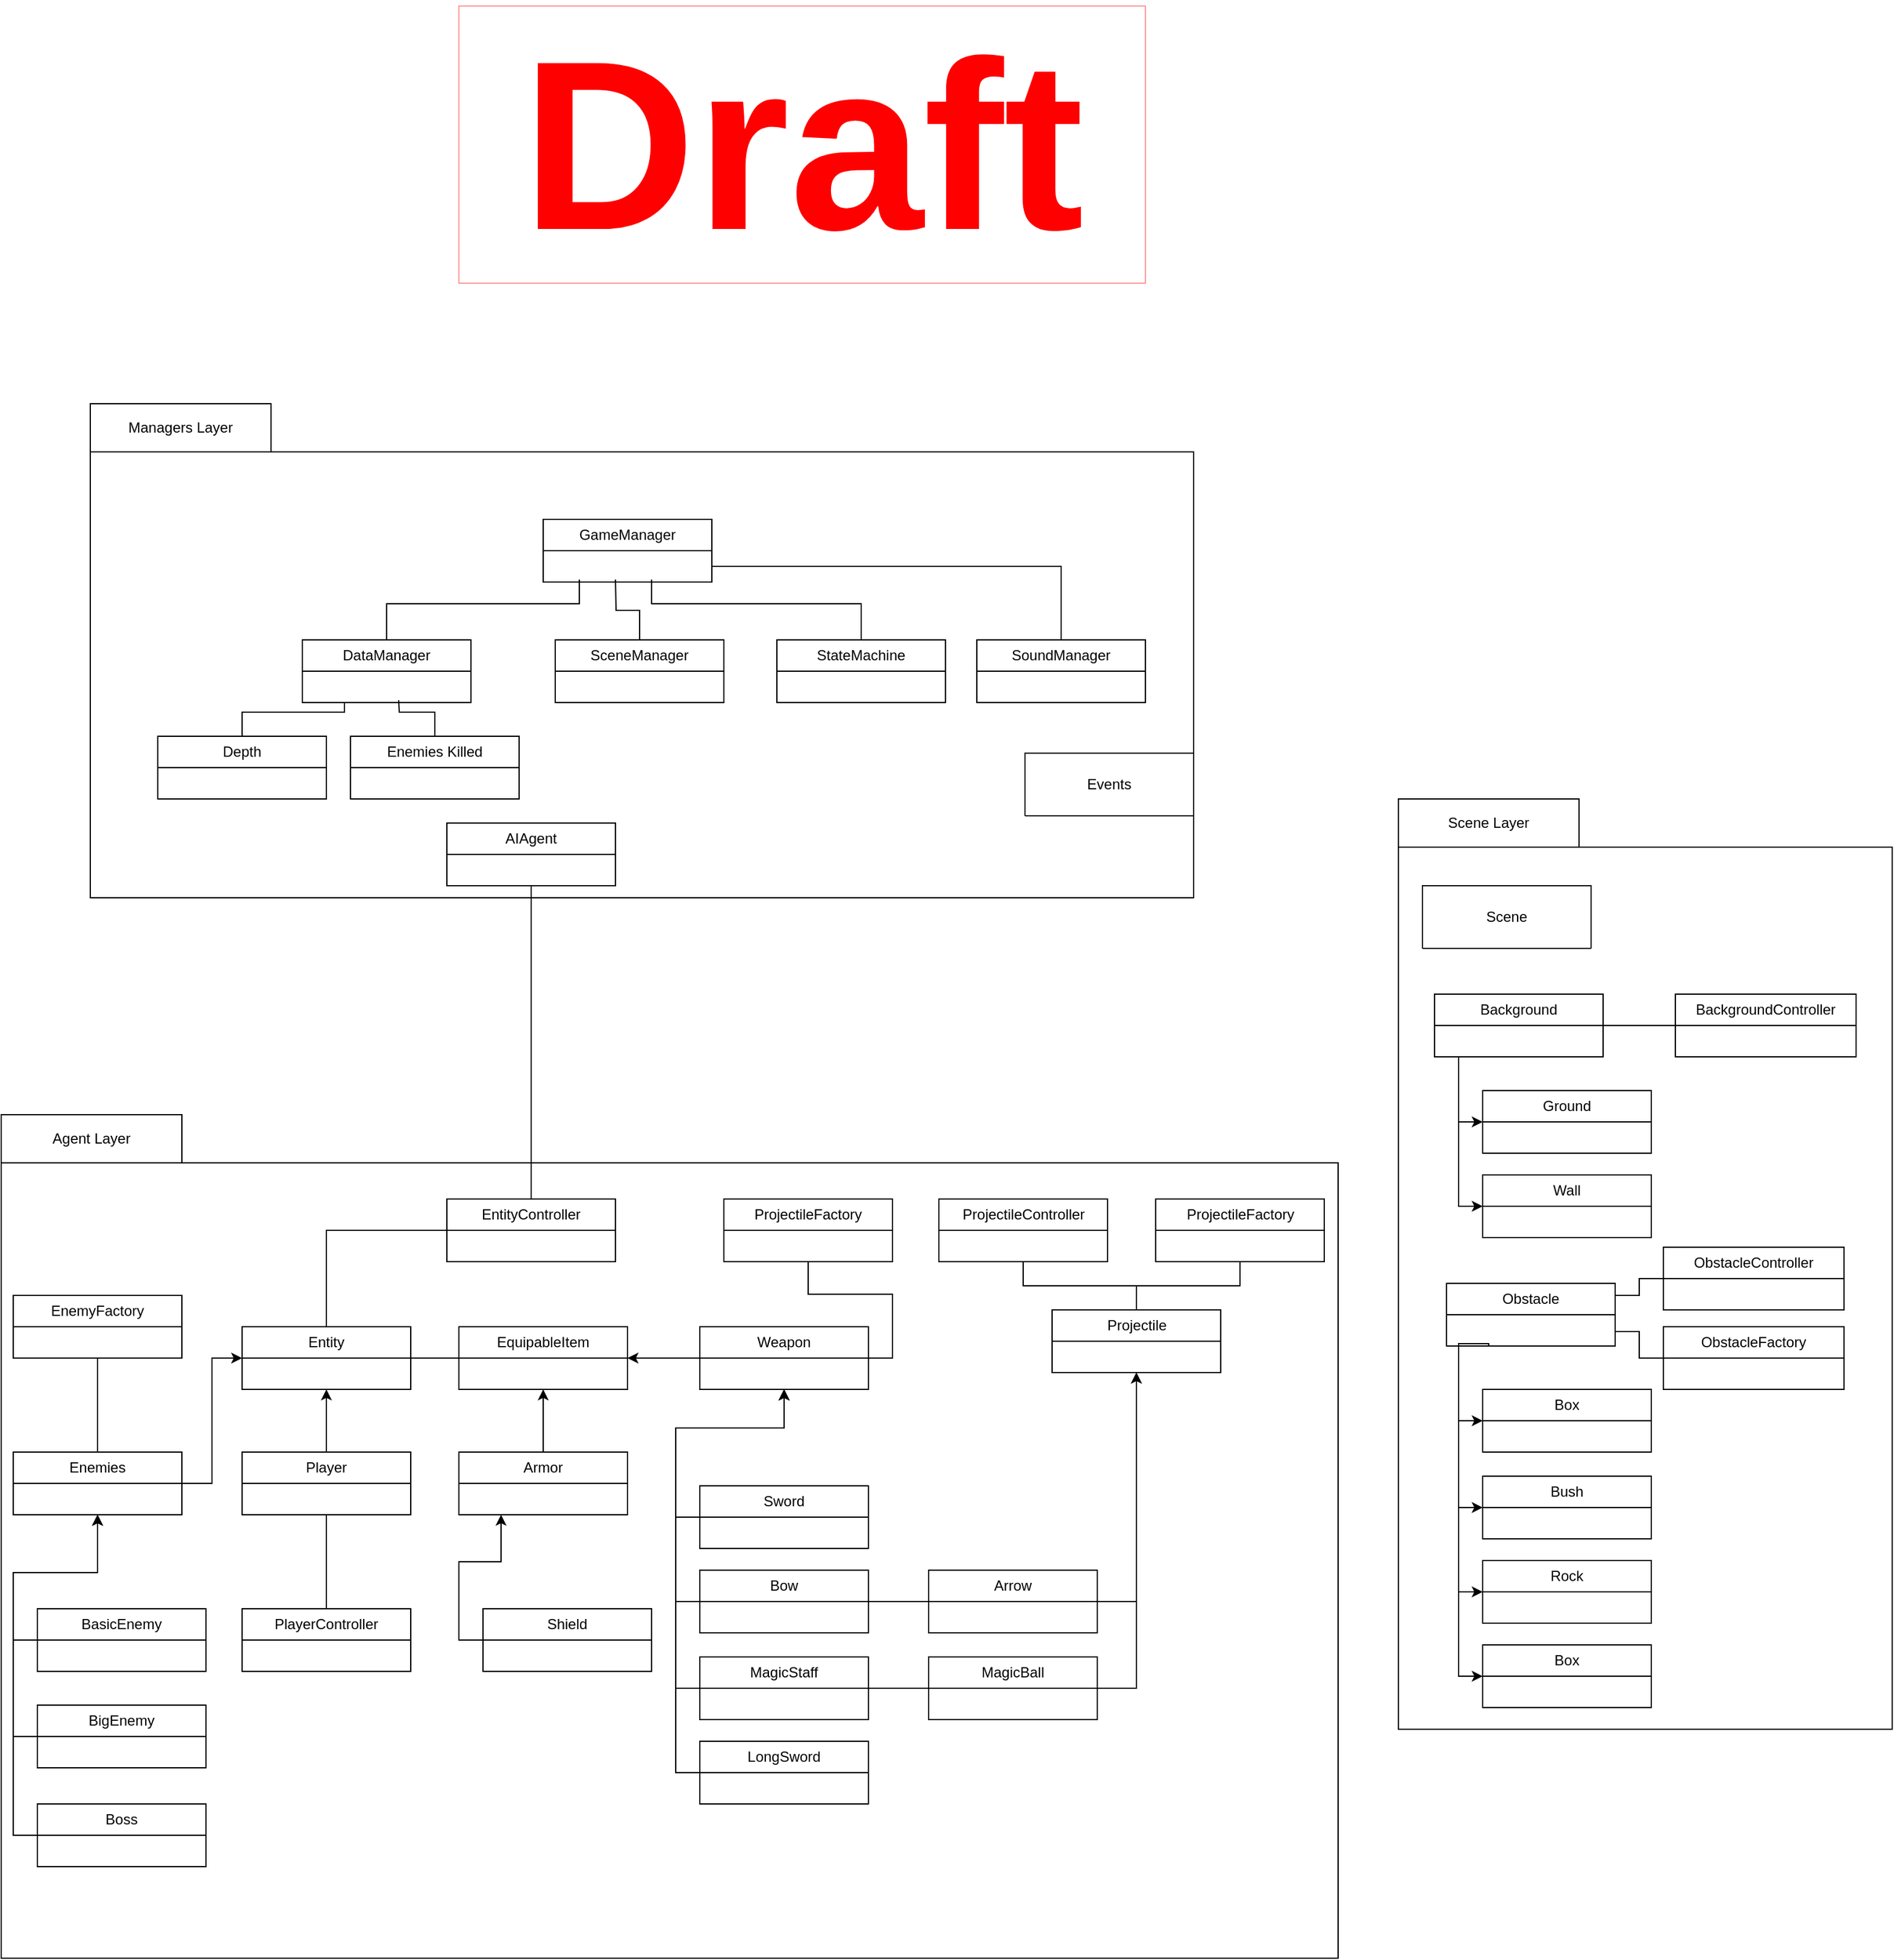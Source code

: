<mxfile version="24.8.4">
  <diagram name="Página-1" id="SKRLu6_MuARgDEXjkevO">
    <mxGraphModel dx="2263" dy="2077" grid="1" gridSize="10" guides="1" tooltips="1" connect="1" arrows="1" fold="1" page="1" pageScale="1" pageWidth="827" pageHeight="1169" math="0" shadow="0">
      <root>
        <mxCell id="0" />
        <mxCell id="1" parent="0" />
        <mxCell id="TCKFNK1VzcnC_DEqVwrI-56" value="" style="rounded=0;whiteSpace=wrap;html=1;fillColor=none;" parent="1" vertex="1">
          <mxGeometry x="-346" y="-450" width="916" height="370" as="geometry" />
        </mxCell>
        <mxCell id="TCKFNK1VzcnC_DEqVwrI-37" value="" style="rounded=0;whiteSpace=wrap;html=1;fillColor=none;" parent="1" vertex="1">
          <mxGeometry x="-420" y="140" width="1110" height="660" as="geometry" />
        </mxCell>
        <mxCell id="TCKFNK1VzcnC_DEqVwrI-40" value="" style="rounded=0;whiteSpace=wrap;html=1;fillColor=none;" parent="1" vertex="1">
          <mxGeometry x="740" y="-122" width="410" height="732" as="geometry" />
        </mxCell>
        <mxCell id="ePh-xBDJGtSykjtxWbjK-45" style="edgeStyle=orthogonalEdgeStyle;rounded=0;orthogonalLoop=1;jettySize=auto;html=1;exitX=1;exitY=0.5;exitDx=0;exitDy=0;entryX=0;entryY=0.5;entryDx=0;entryDy=0;" edge="1" parent="1" source="TCKFNK1VzcnC_DEqVwrI-7" target="TCKFNK1VzcnC_DEqVwrI-25">
          <mxGeometry relative="1" as="geometry" />
        </mxCell>
        <mxCell id="ePh-xBDJGtSykjtxWbjK-88" style="edgeStyle=orthogonalEdgeStyle;rounded=0;orthogonalLoop=1;jettySize=auto;html=1;exitX=0.5;exitY=0;exitDx=0;exitDy=0;entryX=0.5;entryY=1;entryDx=0;entryDy=0;endArrow=none;endFill=0;" edge="1" parent="1" source="TCKFNK1VzcnC_DEqVwrI-7" target="ePh-xBDJGtSykjtxWbjK-81">
          <mxGeometry relative="1" as="geometry" />
        </mxCell>
        <mxCell id="TCKFNK1VzcnC_DEqVwrI-7" value="Enemies" style="swimlane;fontStyle=0;childLayout=stackLayout;horizontal=1;startSize=26;fillColor=none;horizontalStack=0;resizeParent=1;resizeParentMax=0;resizeLast=0;collapsible=1;marginBottom=0;whiteSpace=wrap;html=1;" parent="1" vertex="1">
          <mxGeometry x="-410" y="380" width="140" height="52" as="geometry" />
        </mxCell>
        <mxCell id="TCKFNK1VzcnC_DEqVwrI-8" value="Scene" style="swimlane;fontStyle=0;childLayout=stackLayout;horizontal=1;startSize=52;fillColor=none;horizontalStack=0;resizeParent=1;resizeParentMax=0;resizeLast=0;collapsible=1;marginBottom=0;whiteSpace=wrap;html=1;" parent="1" vertex="1">
          <mxGeometry x="760" y="-90" width="140" height="52" as="geometry" />
        </mxCell>
        <mxCell id="ePh-xBDJGtSykjtxWbjK-9" style="edgeStyle=orthogonalEdgeStyle;rounded=0;orthogonalLoop=1;jettySize=auto;html=1;exitX=0.5;exitY=0;exitDx=0;exitDy=0;entryX=0;entryY=0.5;entryDx=0;entryDy=0;endArrow=none;endFill=0;" edge="1" parent="1" source="TCKFNK1VzcnC_DEqVwrI-25" target="TCKFNK1VzcnC_DEqVwrI-28">
          <mxGeometry relative="1" as="geometry">
            <Array as="points">
              <mxPoint x="-150" y="196" />
            </Array>
          </mxGeometry>
        </mxCell>
        <mxCell id="TCKFNK1VzcnC_DEqVwrI-25" value="Entity" style="swimlane;fontStyle=0;childLayout=stackLayout;horizontal=1;startSize=26;fillColor=none;horizontalStack=0;resizeParent=1;resizeParentMax=0;resizeLast=0;collapsible=1;marginBottom=0;whiteSpace=wrap;html=1;" parent="1" vertex="1">
          <mxGeometry x="-220" y="276" width="140" height="52" as="geometry" />
        </mxCell>
        <mxCell id="TCKFNK1VzcnC_DEqVwrI-28" value="EntityController" style="swimlane;fontStyle=0;childLayout=stackLayout;horizontal=1;startSize=26;fillColor=none;horizontalStack=0;resizeParent=1;resizeParentMax=0;resizeLast=0;collapsible=1;marginBottom=0;whiteSpace=wrap;html=1;" parent="1" vertex="1">
          <mxGeometry x="-50" y="170" width="140" height="52" as="geometry" />
        </mxCell>
        <mxCell id="TCKFNK1VzcnC_DEqVwrI-31" value="Events" style="swimlane;fontStyle=0;childLayout=stackLayout;horizontal=1;startSize=52;fillColor=none;horizontalStack=0;resizeParent=1;resizeParentMax=0;resizeLast=0;collapsible=1;marginBottom=0;whiteSpace=wrap;html=1;" parent="1" vertex="1">
          <mxGeometry x="430" y="-200" width="140" height="52" as="geometry" />
        </mxCell>
        <mxCell id="ePh-xBDJGtSykjtxWbjK-32" style="edgeStyle=orthogonalEdgeStyle;rounded=0;orthogonalLoop=1;jettySize=auto;html=1;exitX=0.5;exitY=1;exitDx=0;exitDy=0;entryX=0.5;entryY=0;entryDx=0;entryDy=0;endArrow=none;endFill=0;" edge="1" parent="1" source="TCKFNK1VzcnC_DEqVwrI-32" target="TCKFNK1VzcnC_DEqVwrI-28">
          <mxGeometry relative="1" as="geometry" />
        </mxCell>
        <mxCell id="TCKFNK1VzcnC_DEqVwrI-32" value="AIAgent" style="swimlane;fontStyle=0;childLayout=stackLayout;horizontal=1;startSize=26;fillColor=none;horizontalStack=0;resizeParent=1;resizeParentMax=0;resizeLast=0;collapsible=1;marginBottom=0;whiteSpace=wrap;html=1;" parent="1" vertex="1">
          <mxGeometry x="-50" y="-142" width="140" height="52" as="geometry" />
        </mxCell>
        <mxCell id="TCKFNK1VzcnC_DEqVwrI-38" value="Agent Layer" style="html=1;whiteSpace=wrap;" parent="1" vertex="1">
          <mxGeometry x="-420" y="100" width="150" height="40" as="geometry" />
        </mxCell>
        <mxCell id="TCKFNK1VzcnC_DEqVwrI-41" value="Scene Layer" style="html=1;whiteSpace=wrap;" parent="1" vertex="1">
          <mxGeometry x="740" y="-162" width="150" height="40" as="geometry" />
        </mxCell>
        <mxCell id="TCKFNK1VzcnC_DEqVwrI-52" style="edgeStyle=orthogonalEdgeStyle;rounded=0;orthogonalLoop=1;jettySize=auto;html=1;endArrow=none;endFill=0;" parent="1" source="TCKFNK1VzcnC_DEqVwrI-43" edge="1">
          <mxGeometry relative="1" as="geometry">
            <mxPoint x="60" y="-344" as="targetPoint" />
            <Array as="points">
              <mxPoint x="-100" y="-324" />
              <mxPoint x="60" y="-324" />
            </Array>
          </mxGeometry>
        </mxCell>
        <mxCell id="TCKFNK1VzcnC_DEqVwrI-43" value="DataManager" style="swimlane;fontStyle=0;childLayout=stackLayout;horizontal=1;startSize=26;fillColor=none;horizontalStack=0;resizeParent=1;resizeParentMax=0;resizeLast=0;collapsible=1;marginBottom=0;whiteSpace=wrap;html=1;" parent="1" vertex="1">
          <mxGeometry x="-170" y="-294" width="140" height="52" as="geometry" />
        </mxCell>
        <mxCell id="TCKFNK1VzcnC_DEqVwrI-46" style="edgeStyle=orthogonalEdgeStyle;rounded=0;orthogonalLoop=1;jettySize=auto;html=1;entryX=0.25;entryY=1;entryDx=0;entryDy=0;endArrow=none;endFill=0;" parent="1" source="TCKFNK1VzcnC_DEqVwrI-44" target="TCKFNK1VzcnC_DEqVwrI-43" edge="1">
          <mxGeometry relative="1" as="geometry" />
        </mxCell>
        <mxCell id="TCKFNK1VzcnC_DEqVwrI-44" value="Depth" style="swimlane;fontStyle=0;childLayout=stackLayout;horizontal=1;startSize=26;fillColor=none;horizontalStack=0;resizeParent=1;resizeParentMax=0;resizeLast=0;collapsible=1;marginBottom=0;whiteSpace=wrap;html=1;" parent="1" vertex="1">
          <mxGeometry x="-290" y="-214" width="140" height="52" as="geometry" />
        </mxCell>
        <mxCell id="TCKFNK1VzcnC_DEqVwrI-47" style="edgeStyle=orthogonalEdgeStyle;rounded=0;orthogonalLoop=1;jettySize=auto;html=1;endArrow=none;endFill=0;" parent="1" source="TCKFNK1VzcnC_DEqVwrI-45" edge="1">
          <mxGeometry relative="1" as="geometry">
            <mxPoint x="-90" y="-244" as="targetPoint" />
          </mxGeometry>
        </mxCell>
        <mxCell id="TCKFNK1VzcnC_DEqVwrI-45" value="Enemies Killed" style="swimlane;fontStyle=0;childLayout=stackLayout;horizontal=1;startSize=26;fillColor=none;horizontalStack=0;resizeParent=1;resizeParentMax=0;resizeLast=0;collapsible=1;marginBottom=0;whiteSpace=wrap;html=1;" parent="1" vertex="1">
          <mxGeometry x="-130" y="-214" width="140" height="52" as="geometry" />
        </mxCell>
        <mxCell id="TCKFNK1VzcnC_DEqVwrI-53" style="edgeStyle=orthogonalEdgeStyle;rounded=0;orthogonalLoop=1;jettySize=auto;html=1;endArrow=none;endFill=0;" parent="1" source="TCKFNK1VzcnC_DEqVwrI-48" edge="1">
          <mxGeometry relative="1" as="geometry">
            <mxPoint x="90" y="-344" as="targetPoint" />
          </mxGeometry>
        </mxCell>
        <mxCell id="TCKFNK1VzcnC_DEqVwrI-48" value="SceneManager" style="swimlane;fontStyle=0;childLayout=stackLayout;horizontal=1;startSize=26;fillColor=none;horizontalStack=0;resizeParent=1;resizeParentMax=0;resizeLast=0;collapsible=1;marginBottom=0;whiteSpace=wrap;html=1;" parent="1" vertex="1">
          <mxGeometry x="40" y="-294" width="140" height="52" as="geometry" />
        </mxCell>
        <mxCell id="TCKFNK1VzcnC_DEqVwrI-54" style="edgeStyle=orthogonalEdgeStyle;rounded=0;orthogonalLoop=1;jettySize=auto;html=1;endArrow=none;endFill=0;" parent="1" source="TCKFNK1VzcnC_DEqVwrI-49" edge="1">
          <mxGeometry relative="1" as="geometry">
            <mxPoint x="120" y="-344" as="targetPoint" />
            <Array as="points">
              <mxPoint x="294" y="-324" />
              <mxPoint x="120" y="-324" />
            </Array>
          </mxGeometry>
        </mxCell>
        <mxCell id="TCKFNK1VzcnC_DEqVwrI-49" value="StateMachine" style="swimlane;fontStyle=0;childLayout=stackLayout;horizontal=1;startSize=26;fillColor=none;horizontalStack=0;resizeParent=1;resizeParentMax=0;resizeLast=0;collapsible=1;marginBottom=0;whiteSpace=wrap;html=1;" parent="1" vertex="1">
          <mxGeometry x="224" y="-294" width="140" height="52" as="geometry" />
        </mxCell>
        <mxCell id="TCKFNK1VzcnC_DEqVwrI-55" style="edgeStyle=orthogonalEdgeStyle;rounded=0;orthogonalLoop=1;jettySize=auto;html=1;entryX=1;entryY=0.75;entryDx=0;entryDy=0;endArrow=none;endFill=0;" parent="1" source="TCKFNK1VzcnC_DEqVwrI-50" target="TCKFNK1VzcnC_DEqVwrI-51" edge="1">
          <mxGeometry relative="1" as="geometry">
            <Array as="points">
              <mxPoint x="460" y="-355" />
            </Array>
          </mxGeometry>
        </mxCell>
        <mxCell id="TCKFNK1VzcnC_DEqVwrI-50" value="SoundManager" style="swimlane;fontStyle=0;childLayout=stackLayout;horizontal=1;startSize=26;fillColor=none;horizontalStack=0;resizeParent=1;resizeParentMax=0;resizeLast=0;collapsible=1;marginBottom=0;whiteSpace=wrap;html=1;" parent="1" vertex="1">
          <mxGeometry x="390" y="-294" width="140" height="52" as="geometry" />
        </mxCell>
        <mxCell id="TCKFNK1VzcnC_DEqVwrI-51" value="GameManager" style="swimlane;fontStyle=0;childLayout=stackLayout;horizontal=1;startSize=26;fillColor=none;horizontalStack=0;resizeParent=1;resizeParentMax=0;resizeLast=0;collapsible=1;marginBottom=0;whiteSpace=wrap;html=1;" parent="1" vertex="1">
          <mxGeometry x="30" y="-394" width="140" height="52" as="geometry" />
        </mxCell>
        <mxCell id="TCKFNK1VzcnC_DEqVwrI-57" value="Managers Layer" style="html=1;whiteSpace=wrap;" parent="1" vertex="1">
          <mxGeometry x="-346" y="-490" width="150" height="40" as="geometry" />
        </mxCell>
        <mxCell id="ePh-xBDJGtSykjtxWbjK-1" style="edgeStyle=orthogonalEdgeStyle;rounded=0;orthogonalLoop=1;jettySize=auto;html=1;exitX=0.5;exitY=0;exitDx=0;exitDy=0;entryX=0.5;entryY=1;entryDx=0;entryDy=0;" edge="1" parent="1" source="ENG01ewXfub_soL2wW_B-3" target="TCKFNK1VzcnC_DEqVwrI-25">
          <mxGeometry relative="1" as="geometry" />
        </mxCell>
        <mxCell id="ePh-xBDJGtSykjtxWbjK-47" style="edgeStyle=orthogonalEdgeStyle;rounded=0;orthogonalLoop=1;jettySize=auto;html=1;exitX=0.5;exitY=1;exitDx=0;exitDy=0;entryX=0.5;entryY=0;entryDx=0;entryDy=0;endArrow=none;endFill=0;" edge="1" parent="1" source="ENG01ewXfub_soL2wW_B-3" target="ePh-xBDJGtSykjtxWbjK-46">
          <mxGeometry relative="1" as="geometry" />
        </mxCell>
        <mxCell id="ENG01ewXfub_soL2wW_B-3" value="Player" style="swimlane;fontStyle=0;childLayout=stackLayout;horizontal=1;startSize=26;fillColor=none;horizontalStack=0;resizeParent=1;resizeParentMax=0;resizeLast=0;collapsible=1;marginBottom=0;whiteSpace=wrap;html=1;" parent="1" vertex="1">
          <mxGeometry x="-220" y="380" width="140" height="52" as="geometry" />
        </mxCell>
        <mxCell id="ENG01ewXfub_soL2wW_B-11" value="&lt;font style=&quot;font-size: 200px;&quot; color=&quot;#ff0000&quot;&gt;Draft&lt;/font&gt;&lt;font style=&quot;font-size: 200px;&quot; color=&quot;#ff0000&quot;&gt;&lt;br&gt;&lt;/font&gt;" style="text;strokeColor=#FF0000;fillColor=none;html=1;fontSize=24;fontStyle=1;verticalAlign=middle;align=center;opacity=40;" parent="1" vertex="1">
          <mxGeometry x="-40" y="-820" width="570" height="230" as="geometry" />
        </mxCell>
        <mxCell id="ePh-xBDJGtSykjtxWbjK-82" style="edgeStyle=orthogonalEdgeStyle;rounded=0;orthogonalLoop=1;jettySize=auto;html=1;exitX=0;exitY=0.5;exitDx=0;exitDy=0;entryX=0.5;entryY=1;entryDx=0;entryDy=0;" edge="1" parent="1" source="ePh-xBDJGtSykjtxWbjK-3" target="TCKFNK1VzcnC_DEqVwrI-7">
          <mxGeometry relative="1" as="geometry">
            <Array as="points">
              <mxPoint x="-410" y="536" />
              <mxPoint x="-410" y="480" />
              <mxPoint x="-340" y="480" />
            </Array>
          </mxGeometry>
        </mxCell>
        <mxCell id="ePh-xBDJGtSykjtxWbjK-3" value="BasicEnemy" style="swimlane;fontStyle=0;childLayout=stackLayout;horizontal=1;startSize=26;fillColor=none;horizontalStack=0;resizeParent=1;resizeParentMax=0;resizeLast=0;collapsible=1;marginBottom=0;whiteSpace=wrap;html=1;" vertex="1" parent="1">
          <mxGeometry x="-390" y="510" width="140" height="52" as="geometry" />
        </mxCell>
        <mxCell id="ePh-xBDJGtSykjtxWbjK-86" style="edgeStyle=orthogonalEdgeStyle;rounded=0;orthogonalLoop=1;jettySize=auto;html=1;exitX=0;exitY=0.5;exitDx=0;exitDy=0;entryX=0.5;entryY=1;entryDx=0;entryDy=0;" edge="1" parent="1" source="ePh-xBDJGtSykjtxWbjK-4" target="TCKFNK1VzcnC_DEqVwrI-7">
          <mxGeometry relative="1" as="geometry">
            <Array as="points">
              <mxPoint x="-410" y="616" />
              <mxPoint x="-410" y="480" />
              <mxPoint x="-340" y="480" />
            </Array>
          </mxGeometry>
        </mxCell>
        <mxCell id="ePh-xBDJGtSykjtxWbjK-4" value="BigEnemy" style="swimlane;fontStyle=0;childLayout=stackLayout;horizontal=1;startSize=26;fillColor=none;horizontalStack=0;resizeParent=1;resizeParentMax=0;resizeLast=0;collapsible=1;marginBottom=0;whiteSpace=wrap;html=1;" vertex="1" parent="1">
          <mxGeometry x="-390" y="590" width="140" height="52" as="geometry" />
        </mxCell>
        <mxCell id="ePh-xBDJGtSykjtxWbjK-85" style="edgeStyle=orthogonalEdgeStyle;rounded=0;orthogonalLoop=1;jettySize=auto;html=1;exitX=0;exitY=0.5;exitDx=0;exitDy=0;entryX=0.5;entryY=1;entryDx=0;entryDy=0;" edge="1" parent="1" source="ePh-xBDJGtSykjtxWbjK-5" target="TCKFNK1VzcnC_DEqVwrI-7">
          <mxGeometry relative="1" as="geometry">
            <Array as="points">
              <mxPoint x="-410" y="698" />
              <mxPoint x="-410" y="480" />
              <mxPoint x="-340" y="480" />
            </Array>
          </mxGeometry>
        </mxCell>
        <mxCell id="ePh-xBDJGtSykjtxWbjK-5" value="Boss" style="swimlane;fontStyle=0;childLayout=stackLayout;horizontal=1;startSize=26;fillColor=none;horizontalStack=0;resizeParent=1;resizeParentMax=0;resizeLast=0;collapsible=1;marginBottom=0;whiteSpace=wrap;html=1;" vertex="1" parent="1">
          <mxGeometry x="-390" y="672" width="140" height="52" as="geometry" />
        </mxCell>
        <mxCell id="ePh-xBDJGtSykjtxWbjK-13" style="edgeStyle=orthogonalEdgeStyle;rounded=0;orthogonalLoop=1;jettySize=auto;html=1;exitX=0.25;exitY=1;exitDx=0;exitDy=0;entryX=0;entryY=0.5;entryDx=0;entryDy=0;" edge="1" parent="1" source="ePh-xBDJGtSykjtxWbjK-10" target="ePh-xBDJGtSykjtxWbjK-11">
          <mxGeometry relative="1" as="geometry">
            <Array as="points">
              <mxPoint x="790" y="52" />
              <mxPoint x="790" y="106" />
            </Array>
          </mxGeometry>
        </mxCell>
        <mxCell id="ePh-xBDJGtSykjtxWbjK-14" style="edgeStyle=orthogonalEdgeStyle;rounded=0;orthogonalLoop=1;jettySize=auto;html=1;exitX=0.25;exitY=1;exitDx=0;exitDy=0;entryX=0;entryY=0.5;entryDx=0;entryDy=0;" edge="1" parent="1" source="ePh-xBDJGtSykjtxWbjK-10" target="ePh-xBDJGtSykjtxWbjK-12">
          <mxGeometry relative="1" as="geometry">
            <Array as="points">
              <mxPoint x="790" y="52" />
              <mxPoint x="790" y="176" />
            </Array>
          </mxGeometry>
        </mxCell>
        <mxCell id="ePh-xBDJGtSykjtxWbjK-17" style="edgeStyle=orthogonalEdgeStyle;rounded=0;orthogonalLoop=1;jettySize=auto;html=1;exitX=1;exitY=0.5;exitDx=0;exitDy=0;entryX=0;entryY=0.5;entryDx=0;entryDy=0;endArrow=none;endFill=0;" edge="1" parent="1" source="ePh-xBDJGtSykjtxWbjK-10" target="ePh-xBDJGtSykjtxWbjK-16">
          <mxGeometry relative="1" as="geometry" />
        </mxCell>
        <mxCell id="ePh-xBDJGtSykjtxWbjK-10" value="Background" style="swimlane;fontStyle=0;childLayout=stackLayout;horizontal=1;startSize=26;fillColor=none;horizontalStack=0;resizeParent=1;resizeParentMax=0;resizeLast=0;collapsible=1;marginBottom=0;whiteSpace=wrap;html=1;" vertex="1" parent="1">
          <mxGeometry x="770" width="140" height="52" as="geometry" />
        </mxCell>
        <mxCell id="ePh-xBDJGtSykjtxWbjK-11" value="Ground" style="swimlane;fontStyle=0;childLayout=stackLayout;horizontal=1;startSize=26;fillColor=none;horizontalStack=0;resizeParent=1;resizeParentMax=0;resizeLast=0;collapsible=1;marginBottom=0;whiteSpace=wrap;html=1;" vertex="1" parent="1">
          <mxGeometry x="810" y="80" width="140" height="52" as="geometry" />
        </mxCell>
        <mxCell id="ePh-xBDJGtSykjtxWbjK-12" value="Wall" style="swimlane;fontStyle=0;childLayout=stackLayout;horizontal=1;startSize=26;fillColor=none;horizontalStack=0;resizeParent=1;resizeParentMax=0;resizeLast=0;collapsible=1;marginBottom=0;whiteSpace=wrap;html=1;" vertex="1" parent="1">
          <mxGeometry x="810" y="150" width="140" height="52" as="geometry" />
        </mxCell>
        <mxCell id="ePh-xBDJGtSykjtxWbjK-23" style="edgeStyle=orthogonalEdgeStyle;rounded=0;orthogonalLoop=1;jettySize=auto;html=1;exitX=0.25;exitY=1;exitDx=0;exitDy=0;entryX=0;entryY=0.5;entryDx=0;entryDy=0;" edge="1" parent="1" source="ePh-xBDJGtSykjtxWbjK-15" target="ePh-xBDJGtSykjtxWbjK-20">
          <mxGeometry relative="1" as="geometry">
            <Array as="points">
              <mxPoint x="790" y="292" />
              <mxPoint x="790" y="354" />
            </Array>
          </mxGeometry>
        </mxCell>
        <mxCell id="ePh-xBDJGtSykjtxWbjK-24" style="edgeStyle=orthogonalEdgeStyle;rounded=0;orthogonalLoop=1;jettySize=auto;html=1;exitX=0.25;exitY=1;exitDx=0;exitDy=0;entryX=0;entryY=0.5;entryDx=0;entryDy=0;" edge="1" parent="1" source="ePh-xBDJGtSykjtxWbjK-15" target="ePh-xBDJGtSykjtxWbjK-21">
          <mxGeometry relative="1" as="geometry">
            <Array as="points">
              <mxPoint x="815" y="290" />
              <mxPoint x="790" y="290" />
              <mxPoint x="790" y="426" />
            </Array>
          </mxGeometry>
        </mxCell>
        <mxCell id="ePh-xBDJGtSykjtxWbjK-25" style="edgeStyle=orthogonalEdgeStyle;rounded=0;orthogonalLoop=1;jettySize=auto;html=1;exitX=0.25;exitY=1;exitDx=0;exitDy=0;entryX=0;entryY=0.5;entryDx=0;entryDy=0;" edge="1" parent="1" source="ePh-xBDJGtSykjtxWbjK-15" target="ePh-xBDJGtSykjtxWbjK-22">
          <mxGeometry relative="1" as="geometry">
            <Array as="points">
              <mxPoint x="815" y="290" />
              <mxPoint x="790" y="290" />
              <mxPoint x="790" y="496" />
            </Array>
          </mxGeometry>
        </mxCell>
        <mxCell id="ePh-xBDJGtSykjtxWbjK-27" style="edgeStyle=orthogonalEdgeStyle;rounded=0;orthogonalLoop=1;jettySize=auto;html=1;exitX=0.25;exitY=1;exitDx=0;exitDy=0;entryX=0;entryY=0.5;entryDx=0;entryDy=0;" edge="1" parent="1" source="ePh-xBDJGtSykjtxWbjK-15" target="ePh-xBDJGtSykjtxWbjK-26">
          <mxGeometry relative="1" as="geometry">
            <Array as="points">
              <mxPoint x="815" y="290" />
              <mxPoint x="790" y="290" />
              <mxPoint x="790" y="566" />
            </Array>
          </mxGeometry>
        </mxCell>
        <mxCell id="ePh-xBDJGtSykjtxWbjK-29" style="edgeStyle=orthogonalEdgeStyle;rounded=0;orthogonalLoop=1;jettySize=auto;html=1;exitX=1;exitY=0.5;exitDx=0;exitDy=0;entryX=0;entryY=0.5;entryDx=0;entryDy=0;endArrow=none;endFill=0;" edge="1" parent="1" source="ePh-xBDJGtSykjtxWbjK-15" target="ePh-xBDJGtSykjtxWbjK-28">
          <mxGeometry relative="1" as="geometry">
            <Array as="points">
              <mxPoint x="920" y="250" />
              <mxPoint x="940" y="250" />
              <mxPoint x="940" y="236" />
            </Array>
          </mxGeometry>
        </mxCell>
        <mxCell id="ePh-xBDJGtSykjtxWbjK-31" style="edgeStyle=orthogonalEdgeStyle;rounded=0;orthogonalLoop=1;jettySize=auto;html=1;exitX=1;exitY=0.5;exitDx=0;exitDy=0;entryX=0;entryY=0.5;entryDx=0;entryDy=0;endArrow=none;endFill=0;" edge="1" parent="1" source="ePh-xBDJGtSykjtxWbjK-15" target="ePh-xBDJGtSykjtxWbjK-30">
          <mxGeometry relative="1" as="geometry">
            <Array as="points">
              <mxPoint x="920" y="280" />
              <mxPoint x="940" y="280" />
              <mxPoint x="940" y="302" />
            </Array>
          </mxGeometry>
        </mxCell>
        <mxCell id="ePh-xBDJGtSykjtxWbjK-15" value="Obstacle" style="swimlane;fontStyle=0;childLayout=stackLayout;horizontal=1;startSize=26;fillColor=none;horizontalStack=0;resizeParent=1;resizeParentMax=0;resizeLast=0;collapsible=1;marginBottom=0;whiteSpace=wrap;html=1;" vertex="1" parent="1">
          <mxGeometry x="780" y="240" width="140" height="52" as="geometry" />
        </mxCell>
        <mxCell id="ePh-xBDJGtSykjtxWbjK-16" value="BackgroundController" style="swimlane;fontStyle=0;childLayout=stackLayout;horizontal=1;startSize=26;fillColor=none;horizontalStack=0;resizeParent=1;resizeParentMax=0;resizeLast=0;collapsible=1;marginBottom=0;whiteSpace=wrap;html=1;" vertex="1" parent="1">
          <mxGeometry x="970" width="150" height="52" as="geometry" />
        </mxCell>
        <mxCell id="ePh-xBDJGtSykjtxWbjK-20" value="Box" style="swimlane;fontStyle=0;childLayout=stackLayout;horizontal=1;startSize=26;fillColor=none;horizontalStack=0;resizeParent=1;resizeParentMax=0;resizeLast=0;collapsible=1;marginBottom=0;whiteSpace=wrap;html=1;" vertex="1" parent="1">
          <mxGeometry x="810" y="328" width="140" height="52" as="geometry" />
        </mxCell>
        <mxCell id="ePh-xBDJGtSykjtxWbjK-21" value="Bush" style="swimlane;fontStyle=0;childLayout=stackLayout;horizontal=1;startSize=26;fillColor=none;horizontalStack=0;resizeParent=1;resizeParentMax=0;resizeLast=0;collapsible=1;marginBottom=0;whiteSpace=wrap;html=1;" vertex="1" parent="1">
          <mxGeometry x="810" y="400" width="140" height="52" as="geometry" />
        </mxCell>
        <mxCell id="ePh-xBDJGtSykjtxWbjK-22" value="Rock" style="swimlane;fontStyle=0;childLayout=stackLayout;horizontal=1;startSize=26;fillColor=none;horizontalStack=0;resizeParent=1;resizeParentMax=0;resizeLast=0;collapsible=1;marginBottom=0;whiteSpace=wrap;html=1;" vertex="1" parent="1">
          <mxGeometry x="810" y="470" width="140" height="52" as="geometry" />
        </mxCell>
        <mxCell id="ePh-xBDJGtSykjtxWbjK-26" value="Box" style="swimlane;fontStyle=0;childLayout=stackLayout;horizontal=1;startSize=26;fillColor=none;horizontalStack=0;resizeParent=1;resizeParentMax=0;resizeLast=0;collapsible=1;marginBottom=0;whiteSpace=wrap;html=1;" vertex="1" parent="1">
          <mxGeometry x="810" y="540" width="140" height="52" as="geometry" />
        </mxCell>
        <mxCell id="ePh-xBDJGtSykjtxWbjK-28" value="ObstacleController" style="swimlane;fontStyle=0;childLayout=stackLayout;horizontal=1;startSize=26;fillColor=none;horizontalStack=0;resizeParent=1;resizeParentMax=0;resizeLast=0;collapsible=1;marginBottom=0;whiteSpace=wrap;html=1;" vertex="1" parent="1">
          <mxGeometry x="960" y="210" width="150" height="52" as="geometry" />
        </mxCell>
        <mxCell id="ePh-xBDJGtSykjtxWbjK-30" value="ObstacleFactory" style="swimlane;fontStyle=0;childLayout=stackLayout;horizontal=1;startSize=26;fillColor=none;horizontalStack=0;resizeParent=1;resizeParentMax=0;resizeLast=0;collapsible=1;marginBottom=0;whiteSpace=wrap;html=1;" vertex="1" parent="1">
          <mxGeometry x="960" y="276" width="150" height="52" as="geometry" />
        </mxCell>
        <mxCell id="ePh-xBDJGtSykjtxWbjK-44" style="edgeStyle=orthogonalEdgeStyle;rounded=0;orthogonalLoop=1;jettySize=auto;html=1;exitX=0.5;exitY=1;exitDx=0;exitDy=0;entryX=0.5;entryY=0;entryDx=0;entryDy=0;endArrow=none;endFill=0;" edge="1" parent="1" source="ePh-xBDJGtSykjtxWbjK-33" target="ePh-xBDJGtSykjtxWbjK-41">
          <mxGeometry relative="1" as="geometry" />
        </mxCell>
        <mxCell id="ePh-xBDJGtSykjtxWbjK-33" value="Projectile&lt;span style=&quot;background-color: initial;&quot;&gt;Controller&lt;/span&gt;" style="swimlane;fontStyle=0;childLayout=stackLayout;horizontal=1;startSize=26;fillColor=none;horizontalStack=0;resizeParent=1;resizeParentMax=0;resizeLast=0;collapsible=1;marginBottom=0;whiteSpace=wrap;html=1;" vertex="1" parent="1">
          <mxGeometry x="358.5" y="170" width="140" height="52" as="geometry" />
        </mxCell>
        <mxCell id="ePh-xBDJGtSykjtxWbjK-76" value="" style="edgeStyle=orthogonalEdgeStyle;rounded=0;orthogonalLoop=1;jettySize=auto;html=1;endArrow=none;endFill=0;" edge="1" parent="1" source="ePh-xBDJGtSykjtxWbjK-41" target="ePh-xBDJGtSykjtxWbjK-75">
          <mxGeometry relative="1" as="geometry" />
        </mxCell>
        <mxCell id="ePh-xBDJGtSykjtxWbjK-41" value="Projectile" style="swimlane;fontStyle=0;childLayout=stackLayout;horizontal=1;startSize=26;fillColor=none;horizontalStack=0;resizeParent=1;resizeParentMax=0;resizeLast=0;collapsible=1;marginBottom=0;whiteSpace=wrap;html=1;" vertex="1" parent="1">
          <mxGeometry x="452.5" y="262" width="140" height="52" as="geometry" />
        </mxCell>
        <mxCell id="ePh-xBDJGtSykjtxWbjK-63" style="edgeStyle=orthogonalEdgeStyle;rounded=0;orthogonalLoop=1;jettySize=auto;html=1;exitX=1;exitY=0.5;exitDx=0;exitDy=0;entryX=0.5;entryY=1;entryDx=0;entryDy=0;" edge="1" parent="1" source="ePh-xBDJGtSykjtxWbjK-42" target="ePh-xBDJGtSykjtxWbjK-41">
          <mxGeometry relative="1" as="geometry">
            <Array as="points">
              <mxPoint x="522.5" y="504" />
            </Array>
          </mxGeometry>
        </mxCell>
        <mxCell id="ePh-xBDJGtSykjtxWbjK-42" value="Arrow" style="swimlane;fontStyle=0;childLayout=stackLayout;horizontal=1;startSize=26;fillColor=none;horizontalStack=0;resizeParent=1;resizeParentMax=0;resizeLast=0;collapsible=1;marginBottom=0;whiteSpace=wrap;html=1;" vertex="1" parent="1">
          <mxGeometry x="350" y="478" width="140" height="52" as="geometry" />
        </mxCell>
        <mxCell id="ePh-xBDJGtSykjtxWbjK-66" style="edgeStyle=orthogonalEdgeStyle;rounded=0;orthogonalLoop=1;jettySize=auto;html=1;exitX=1;exitY=0.5;exitDx=0;exitDy=0;entryX=0.5;entryY=1;entryDx=0;entryDy=0;" edge="1" parent="1" source="ePh-xBDJGtSykjtxWbjK-43" target="ePh-xBDJGtSykjtxWbjK-41">
          <mxGeometry relative="1" as="geometry">
            <Array as="points">
              <mxPoint x="522.5" y="576" />
            </Array>
          </mxGeometry>
        </mxCell>
        <mxCell id="ePh-xBDJGtSykjtxWbjK-43" value="MagicBall" style="swimlane;fontStyle=0;childLayout=stackLayout;horizontal=1;startSize=26;fillColor=none;horizontalStack=0;resizeParent=1;resizeParentMax=0;resizeLast=0;collapsible=1;marginBottom=0;whiteSpace=wrap;html=1;" vertex="1" parent="1">
          <mxGeometry x="350" y="550" width="140" height="52" as="geometry" />
        </mxCell>
        <mxCell id="ePh-xBDJGtSykjtxWbjK-46" value="PlayerController" style="swimlane;fontStyle=0;childLayout=stackLayout;horizontal=1;startSize=26;fillColor=none;horizontalStack=0;resizeParent=1;resizeParentMax=0;resizeLast=0;collapsible=1;marginBottom=0;whiteSpace=wrap;html=1;" vertex="1" parent="1">
          <mxGeometry x="-220" y="510" width="140" height="52" as="geometry" />
        </mxCell>
        <mxCell id="ePh-xBDJGtSykjtxWbjK-79" style="edgeStyle=orthogonalEdgeStyle;rounded=0;orthogonalLoop=1;jettySize=auto;html=1;exitX=1;exitY=0.5;exitDx=0;exitDy=0;entryX=0.5;entryY=1;entryDx=0;entryDy=0;endArrow=none;endFill=0;" edge="1" parent="1" source="ePh-xBDJGtSykjtxWbjK-54" target="ePh-xBDJGtSykjtxWbjK-78">
          <mxGeometry relative="1" as="geometry" />
        </mxCell>
        <mxCell id="ePh-xBDJGtSykjtxWbjK-98" style="edgeStyle=orthogonalEdgeStyle;rounded=0;orthogonalLoop=1;jettySize=auto;html=1;exitX=0;exitY=0.5;exitDx=0;exitDy=0;entryX=1;entryY=0.5;entryDx=0;entryDy=0;" edge="1" parent="1" source="ePh-xBDJGtSykjtxWbjK-54" target="ePh-xBDJGtSykjtxWbjK-97">
          <mxGeometry relative="1" as="geometry" />
        </mxCell>
        <mxCell id="ePh-xBDJGtSykjtxWbjK-54" value="Weapon" style="swimlane;fontStyle=0;childLayout=stackLayout;horizontal=1;startSize=26;fillColor=none;horizontalStack=0;resizeParent=1;resizeParentMax=0;resizeLast=0;collapsible=1;marginBottom=0;whiteSpace=wrap;html=1;" vertex="1" parent="1">
          <mxGeometry x="160" y="276" width="140" height="52" as="geometry" />
        </mxCell>
        <mxCell id="ePh-xBDJGtSykjtxWbjK-89" style="edgeStyle=orthogonalEdgeStyle;rounded=0;orthogonalLoop=1;jettySize=auto;html=1;exitX=0;exitY=0.5;exitDx=0;exitDy=0;entryX=0.5;entryY=1;entryDx=0;entryDy=0;" edge="1" parent="1" source="ePh-xBDJGtSykjtxWbjK-56" target="ePh-xBDJGtSykjtxWbjK-54">
          <mxGeometry relative="1" as="geometry">
            <Array as="points">
              <mxPoint x="140" y="434" />
              <mxPoint x="140" y="360" />
              <mxPoint x="230" y="360" />
            </Array>
          </mxGeometry>
        </mxCell>
        <mxCell id="ePh-xBDJGtSykjtxWbjK-56" value="Sword" style="swimlane;fontStyle=0;childLayout=stackLayout;horizontal=1;startSize=26;fillColor=none;horizontalStack=0;resizeParent=1;resizeParentMax=0;resizeLast=0;collapsible=1;marginBottom=0;whiteSpace=wrap;html=1;" vertex="1" parent="1">
          <mxGeometry x="160" y="408" width="140" height="52" as="geometry" />
        </mxCell>
        <mxCell id="ePh-xBDJGtSykjtxWbjK-70" style="edgeStyle=orthogonalEdgeStyle;rounded=0;orthogonalLoop=1;jettySize=auto;html=1;exitX=1;exitY=0.5;exitDx=0;exitDy=0;entryX=0;entryY=0.5;entryDx=0;entryDy=0;endArrow=none;endFill=0;" edge="1" parent="1" source="ePh-xBDJGtSykjtxWbjK-57" target="ePh-xBDJGtSykjtxWbjK-42">
          <mxGeometry relative="1" as="geometry" />
        </mxCell>
        <mxCell id="ePh-xBDJGtSykjtxWbjK-92" style="edgeStyle=orthogonalEdgeStyle;rounded=0;orthogonalLoop=1;jettySize=auto;html=1;exitX=0;exitY=0.5;exitDx=0;exitDy=0;entryX=0.5;entryY=1;entryDx=0;entryDy=0;" edge="1" parent="1" source="ePh-xBDJGtSykjtxWbjK-57" target="ePh-xBDJGtSykjtxWbjK-54">
          <mxGeometry relative="1" as="geometry">
            <Array as="points">
              <mxPoint x="140" y="504" />
              <mxPoint x="140" y="360" />
              <mxPoint x="230" y="360" />
            </Array>
          </mxGeometry>
        </mxCell>
        <mxCell id="ePh-xBDJGtSykjtxWbjK-57" value="Bow" style="swimlane;fontStyle=0;childLayout=stackLayout;horizontal=1;startSize=26;fillColor=none;horizontalStack=0;resizeParent=1;resizeParentMax=0;resizeLast=0;collapsible=1;marginBottom=0;whiteSpace=wrap;html=1;" vertex="1" parent="1">
          <mxGeometry x="160" y="478" width="140" height="52" as="geometry" />
        </mxCell>
        <mxCell id="ePh-xBDJGtSykjtxWbjK-61" style="edgeStyle=orthogonalEdgeStyle;rounded=0;orthogonalLoop=1;jettySize=auto;html=1;exitX=1;exitY=0.5;exitDx=0;exitDy=0;entryX=0;entryY=0.5;entryDx=0;entryDy=0;endArrow=none;endFill=0;" edge="1" parent="1" source="ePh-xBDJGtSykjtxWbjK-59" target="ePh-xBDJGtSykjtxWbjK-43">
          <mxGeometry relative="1" as="geometry" />
        </mxCell>
        <mxCell id="ePh-xBDJGtSykjtxWbjK-94" style="edgeStyle=orthogonalEdgeStyle;rounded=0;orthogonalLoop=1;jettySize=auto;html=1;exitX=0;exitY=0.5;exitDx=0;exitDy=0;entryX=0.5;entryY=1;entryDx=0;entryDy=0;" edge="1" parent="1" source="ePh-xBDJGtSykjtxWbjK-59" target="ePh-xBDJGtSykjtxWbjK-54">
          <mxGeometry relative="1" as="geometry">
            <Array as="points">
              <mxPoint x="140" y="576" />
              <mxPoint x="140" y="360" />
              <mxPoint x="230" y="360" />
            </Array>
          </mxGeometry>
        </mxCell>
        <mxCell id="ePh-xBDJGtSykjtxWbjK-59" value="MagicStaff" style="swimlane;fontStyle=0;childLayout=stackLayout;horizontal=1;startSize=26;fillColor=none;horizontalStack=0;resizeParent=1;resizeParentMax=0;resizeLast=0;collapsible=1;marginBottom=0;whiteSpace=wrap;html=1;" vertex="1" parent="1">
          <mxGeometry x="160" y="550" width="140" height="52" as="geometry" />
        </mxCell>
        <mxCell id="ePh-xBDJGtSykjtxWbjK-75" value="ProjectileFactory" style="swimlane;fontStyle=0;childLayout=stackLayout;horizontal=1;startSize=26;fillColor=none;horizontalStack=0;resizeParent=1;resizeParentMax=0;resizeLast=0;collapsible=1;marginBottom=0;whiteSpace=wrap;html=1;" vertex="1" parent="1">
          <mxGeometry x="538.5" y="170" width="140" height="52" as="geometry" />
        </mxCell>
        <mxCell id="ePh-xBDJGtSykjtxWbjK-78" value="ProjectileFactory" style="swimlane;fontStyle=0;childLayout=stackLayout;horizontal=1;startSize=26;fillColor=none;horizontalStack=0;resizeParent=1;resizeParentMax=0;resizeLast=0;collapsible=1;marginBottom=0;whiteSpace=wrap;html=1;" vertex="1" parent="1">
          <mxGeometry x="180" y="170" width="140" height="52" as="geometry" />
        </mxCell>
        <mxCell id="ePh-xBDJGtSykjtxWbjK-80" style="edgeStyle=orthogonalEdgeStyle;rounded=0;orthogonalLoop=1;jettySize=auto;html=1;entryX=0;entryY=0.5;entryDx=0;entryDy=0;" edge="1" parent="1" target="TCKFNK1VzcnC_DEqVwrI-25">
          <mxGeometry relative="1" as="geometry">
            <mxPoint x="-220" y="302" as="sourcePoint" />
          </mxGeometry>
        </mxCell>
        <mxCell id="ePh-xBDJGtSykjtxWbjK-81" value="Enemy&lt;span style=&quot;background-color: initial;&quot;&gt;Factory&lt;/span&gt;" style="swimlane;fontStyle=0;childLayout=stackLayout;horizontal=1;startSize=26;fillColor=none;horizontalStack=0;resizeParent=1;resizeParentMax=0;resizeLast=0;collapsible=1;marginBottom=0;whiteSpace=wrap;html=1;" vertex="1" parent="1">
          <mxGeometry x="-410" y="250" width="140" height="52" as="geometry" />
        </mxCell>
        <mxCell id="ePh-xBDJGtSykjtxWbjK-99" style="edgeStyle=orthogonalEdgeStyle;rounded=0;orthogonalLoop=1;jettySize=auto;html=1;exitX=0;exitY=0.5;exitDx=0;exitDy=0;entryX=1;entryY=0.5;entryDx=0;entryDy=0;endArrow=none;endFill=0;" edge="1" parent="1" source="ePh-xBDJGtSykjtxWbjK-97" target="TCKFNK1VzcnC_DEqVwrI-25">
          <mxGeometry relative="1" as="geometry" />
        </mxCell>
        <mxCell id="ePh-xBDJGtSykjtxWbjK-97" value="EquipableItem" style="swimlane;fontStyle=0;childLayout=stackLayout;horizontal=1;startSize=26;fillColor=none;horizontalStack=0;resizeParent=1;resizeParentMax=0;resizeLast=0;collapsible=1;marginBottom=0;whiteSpace=wrap;html=1;" vertex="1" parent="1">
          <mxGeometry x="-40" y="276" width="140" height="52" as="geometry" />
        </mxCell>
        <mxCell id="ePh-xBDJGtSykjtxWbjK-101" style="edgeStyle=orthogonalEdgeStyle;rounded=0;orthogonalLoop=1;jettySize=auto;html=1;exitX=0.5;exitY=0;exitDx=0;exitDy=0;entryX=0.5;entryY=1;entryDx=0;entryDy=0;" edge="1" parent="1" source="ePh-xBDJGtSykjtxWbjK-100" target="ePh-xBDJGtSykjtxWbjK-97">
          <mxGeometry relative="1" as="geometry" />
        </mxCell>
        <mxCell id="ePh-xBDJGtSykjtxWbjK-100" value="Armor" style="swimlane;fontStyle=0;childLayout=stackLayout;horizontal=1;startSize=26;fillColor=none;horizontalStack=0;resizeParent=1;resizeParentMax=0;resizeLast=0;collapsible=1;marginBottom=0;whiteSpace=wrap;html=1;" vertex="1" parent="1">
          <mxGeometry x="-40" y="380" width="140" height="52" as="geometry" />
        </mxCell>
        <mxCell id="ePh-xBDJGtSykjtxWbjK-105" style="edgeStyle=orthogonalEdgeStyle;rounded=0;orthogonalLoop=1;jettySize=auto;html=1;exitX=0;exitY=0.5;exitDx=0;exitDy=0;entryX=0.25;entryY=1;entryDx=0;entryDy=0;" edge="1" parent="1" source="ePh-xBDJGtSykjtxWbjK-104" target="ePh-xBDJGtSykjtxWbjK-100">
          <mxGeometry relative="1" as="geometry" />
        </mxCell>
        <mxCell id="ePh-xBDJGtSykjtxWbjK-104" value="Shield" style="swimlane;fontStyle=0;childLayout=stackLayout;horizontal=1;startSize=26;fillColor=none;horizontalStack=0;resizeParent=1;resizeParentMax=0;resizeLast=0;collapsible=1;marginBottom=0;whiteSpace=wrap;html=1;" vertex="1" parent="1">
          <mxGeometry x="-20" y="510" width="140" height="52" as="geometry" />
        </mxCell>
        <mxCell id="ePh-xBDJGtSykjtxWbjK-109" style="edgeStyle=orthogonalEdgeStyle;rounded=0;orthogonalLoop=1;jettySize=auto;html=1;exitX=0;exitY=0.5;exitDx=0;exitDy=0;entryX=0.5;entryY=1;entryDx=0;entryDy=0;" edge="1" parent="1" source="ePh-xBDJGtSykjtxWbjK-106" target="ePh-xBDJGtSykjtxWbjK-54">
          <mxGeometry relative="1" as="geometry">
            <Array as="points">
              <mxPoint x="140" y="646" />
              <mxPoint x="140" y="360" />
              <mxPoint x="230" y="360" />
            </Array>
          </mxGeometry>
        </mxCell>
        <mxCell id="ePh-xBDJGtSykjtxWbjK-106" value="LongSword" style="swimlane;fontStyle=0;childLayout=stackLayout;horizontal=1;startSize=26;fillColor=none;horizontalStack=0;resizeParent=1;resizeParentMax=0;resizeLast=0;collapsible=1;marginBottom=0;whiteSpace=wrap;html=1;" vertex="1" parent="1">
          <mxGeometry x="160" y="620" width="140" height="52" as="geometry" />
        </mxCell>
      </root>
    </mxGraphModel>
  </diagram>
</mxfile>
